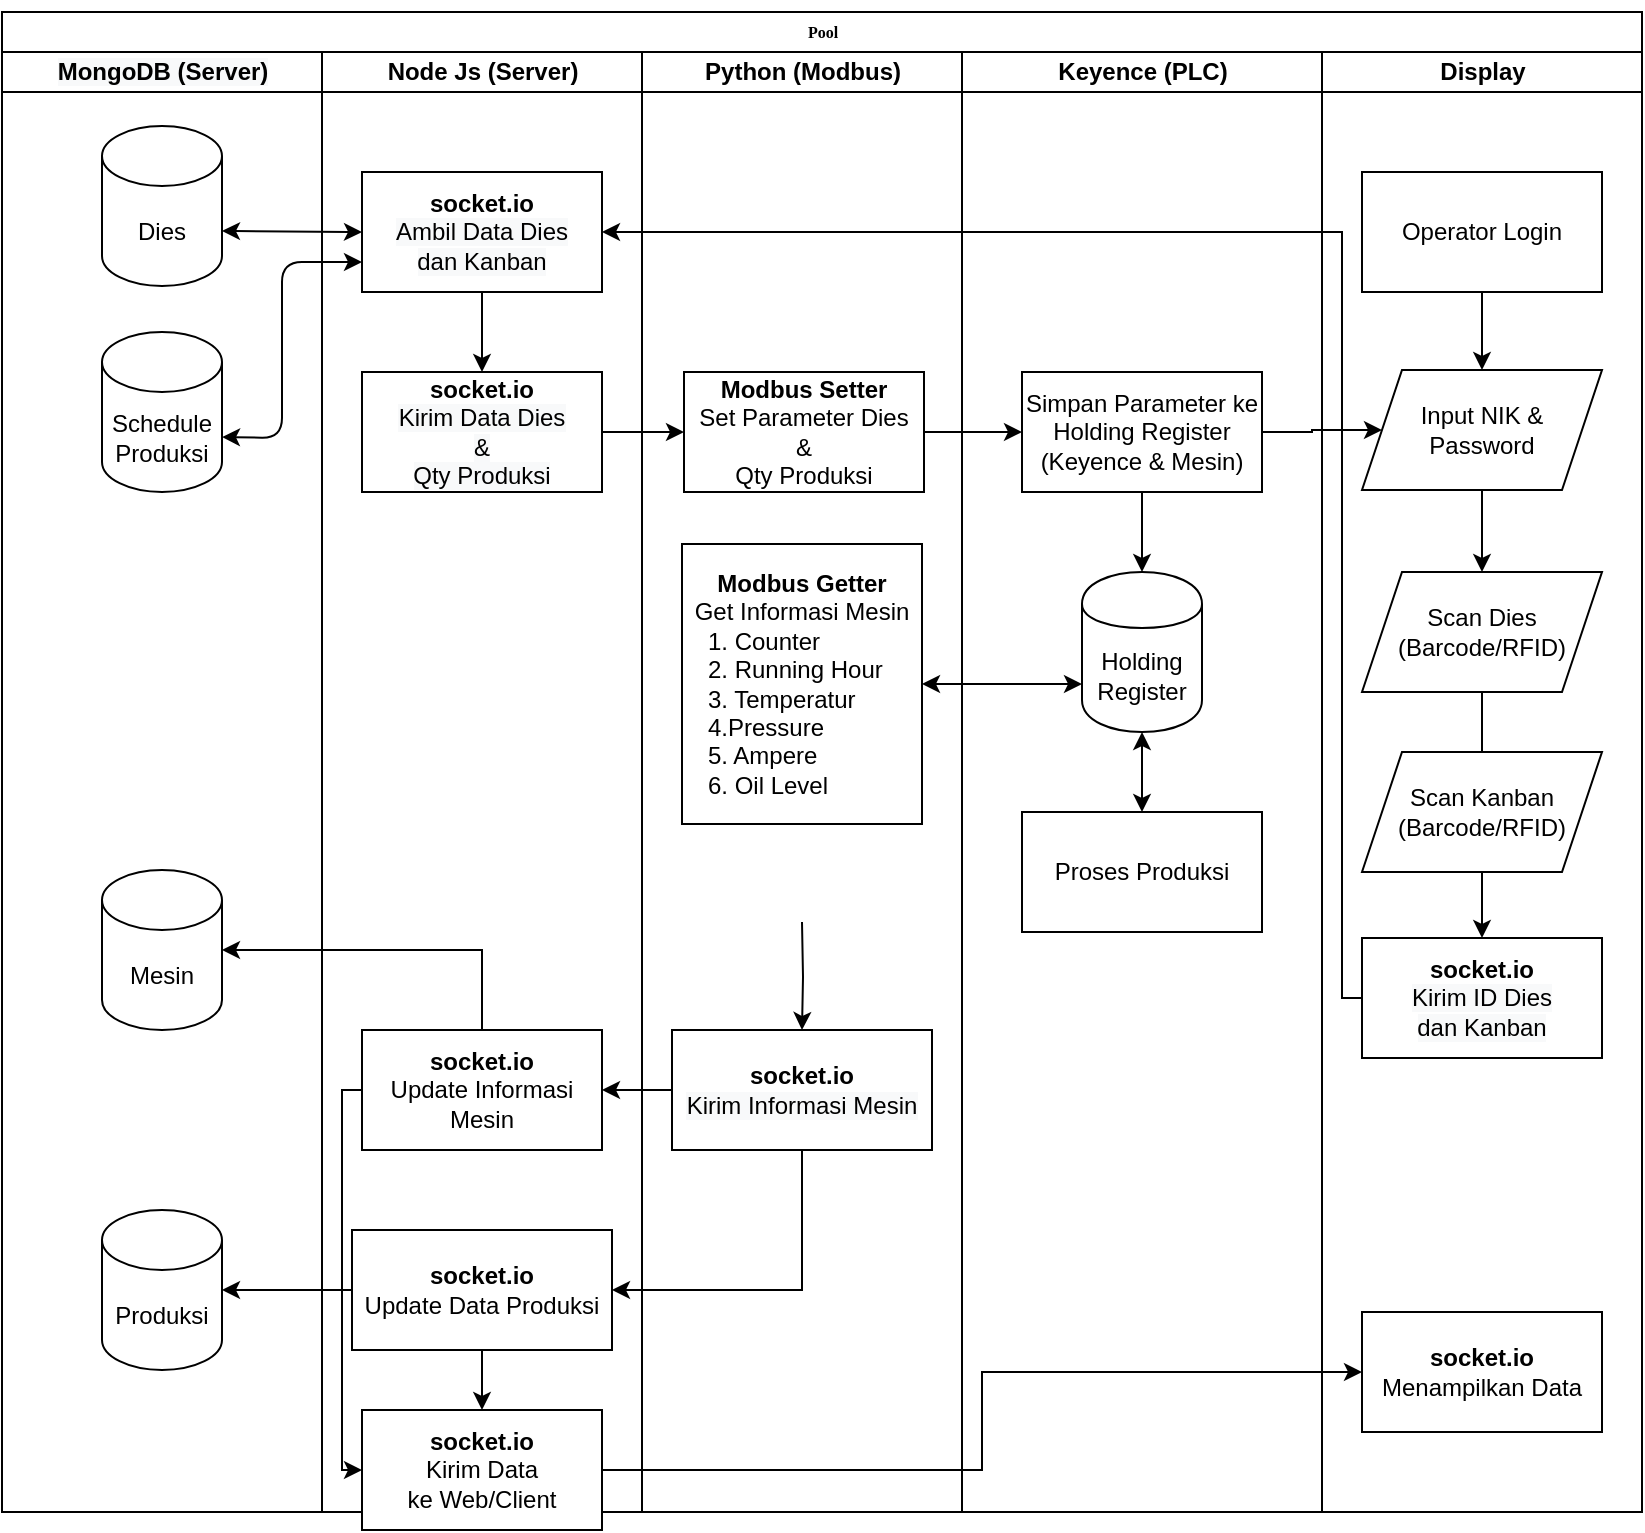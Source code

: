 <mxfile version="14.6.13" type="github">
  <diagram name="Page-1" id="74e2e168-ea6b-b213-b513-2b3c1d86103e">
    <mxGraphModel dx="1021" dy="529" grid="1" gridSize="10" guides="1" tooltips="1" connect="1" arrows="1" fold="1" page="1" pageScale="1" pageWidth="1100" pageHeight="850" background="#ffffff" math="0" shadow="0">
      <root>
        <mxCell id="0" />
        <mxCell id="1" parent="0" />
        <mxCell id="77e6c97f196da883-1" value="Pool" style="swimlane;html=1;childLayout=stackLayout;startSize=20;rounded=0;shadow=0;labelBackgroundColor=none;strokeWidth=1;fontFamily=Verdana;fontSize=8;align=center;" parent="1" vertex="1">
          <mxGeometry x="90" y="30" width="820" height="750" as="geometry" />
        </mxCell>
        <mxCell id="77e6c97f196da883-2" value="&#xa;&#xa;&lt;span style=&quot;color: rgb(0, 0, 0); font-family: helvetica; font-size: 12px; font-style: normal; font-weight: 700; letter-spacing: normal; text-align: center; text-indent: 0px; text-transform: none; word-spacing: 0px; background-color: rgb(248, 249, 250); display: inline; float: none;&quot;&gt;MongoDB (Server)&lt;/span&gt;&#xa;&#xa;" style="swimlane;html=1;startSize=20;" parent="77e6c97f196da883-1" vertex="1">
          <mxGeometry y="20" width="160" height="730" as="geometry" />
        </mxCell>
        <mxCell id="j-q2rKWFq1lKvA7q3Dqb-47" value="Dies" style="shape=cylinder3;whiteSpace=wrap;html=1;boundedLbl=1;backgroundOutline=1;size=15;fillColor=#ffffff;align=center;" vertex="1" parent="77e6c97f196da883-2">
          <mxGeometry x="50" y="37" width="60" height="80" as="geometry" />
        </mxCell>
        <mxCell id="j-q2rKWFq1lKvA7q3Dqb-128" value="Mesin" style="shape=cylinder3;whiteSpace=wrap;html=1;boundedLbl=1;backgroundOutline=1;size=15;fillColor=#ffffff;align=center;" vertex="1" parent="77e6c97f196da883-2">
          <mxGeometry x="50" y="409" width="60" height="80" as="geometry" />
        </mxCell>
        <mxCell id="j-q2rKWFq1lKvA7q3Dqb-129" value="Produksi" style="shape=cylinder3;whiteSpace=wrap;html=1;boundedLbl=1;backgroundOutline=1;size=15;fillColor=#ffffff;align=center;" vertex="1" parent="77e6c97f196da883-2">
          <mxGeometry x="50" y="579" width="60" height="80" as="geometry" />
        </mxCell>
        <mxCell id="j-q2rKWFq1lKvA7q3Dqb-140" value="Schedule Produksi" style="shape=cylinder3;whiteSpace=wrap;html=1;boundedLbl=1;backgroundOutline=1;size=15;fillColor=#ffffff;align=center;" vertex="1" parent="77e6c97f196da883-2">
          <mxGeometry x="50" y="140" width="60" height="80" as="geometry" />
        </mxCell>
        <mxCell id="77e6c97f196da883-6" value="Node Js (Server)" style="swimlane;html=1;startSize=20;" parent="77e6c97f196da883-1" vertex="1">
          <mxGeometry x="160" y="20" width="160" height="730" as="geometry" />
        </mxCell>
        <mxCell id="j-q2rKWFq1lKvA7q3Dqb-64" value="&lt;b&gt;socket.io&lt;/b&gt;&lt;br&gt;&lt;span style=&quot;color: rgb(0 , 0 , 0) ; font-family: &amp;#34;helvetica&amp;#34; ; font-size: 12px ; font-style: normal ; font-weight: 400 ; letter-spacing: normal ; text-align: center ; text-indent: 0px ; text-transform: none ; word-spacing: 0px ; background-color: rgb(248 , 249 , 250) ; display: inline ; float: none&quot;&gt;Ambil Data Dies&lt;br&gt;dan Kanban&lt;br&gt;&lt;/span&gt;" style="rounded=0;whiteSpace=wrap;html=1;fillColor=#ffffff;align=center;" vertex="1" parent="77e6c97f196da883-6">
          <mxGeometry x="20" y="60" width="120" height="60" as="geometry" />
        </mxCell>
        <mxCell id="j-q2rKWFq1lKvA7q3Dqb-134" style="edgeStyle=orthogonalEdgeStyle;rounded=0;orthogonalLoop=1;jettySize=auto;html=1;exitX=0.5;exitY=1;exitDx=0;exitDy=0;" edge="1" parent="77e6c97f196da883-6" source="j-q2rKWFq1lKvA7q3Dqb-86" target="j-q2rKWFq1lKvA7q3Dqb-133">
          <mxGeometry relative="1" as="geometry" />
        </mxCell>
        <mxCell id="j-q2rKWFq1lKvA7q3Dqb-86" value="&lt;b&gt;socket.io&lt;/b&gt;&lt;br&gt;&lt;font face=&quot;helvetica&quot;&gt;Update Data Produksi&lt;/font&gt;" style="rounded=0;whiteSpace=wrap;html=1;fillColor=#ffffff;align=center;" vertex="1" parent="77e6c97f196da883-6">
          <mxGeometry x="15" y="589" width="130" height="60" as="geometry" />
        </mxCell>
        <mxCell id="j-q2rKWFq1lKvA7q3Dqb-135" style="edgeStyle=orthogonalEdgeStyle;rounded=0;orthogonalLoop=1;jettySize=auto;html=1;exitX=0;exitY=0.5;exitDx=0;exitDy=0;entryX=0;entryY=0.5;entryDx=0;entryDy=0;" edge="1" parent="77e6c97f196da883-6" source="j-q2rKWFq1lKvA7q3Dqb-125" target="j-q2rKWFq1lKvA7q3Dqb-133">
          <mxGeometry relative="1" as="geometry">
            <Array as="points">
              <mxPoint x="10" y="519" />
              <mxPoint x="10" y="709" />
            </Array>
          </mxGeometry>
        </mxCell>
        <mxCell id="j-q2rKWFq1lKvA7q3Dqb-125" value="&lt;b&gt;socket.io&lt;/b&gt;&lt;br&gt;&lt;font face=&quot;helvetica&quot;&gt;Update Informasi Mesin&lt;/font&gt;" style="rounded=0;whiteSpace=wrap;html=1;fillColor=#ffffff;align=center;" vertex="1" parent="77e6c97f196da883-6">
          <mxGeometry x="20" y="489" width="120" height="60" as="geometry" />
        </mxCell>
        <mxCell id="j-q2rKWFq1lKvA7q3Dqb-133" value="&lt;b&gt;socket.io&lt;/b&gt;&lt;br&gt;&lt;font face=&quot;helvetica&quot;&gt;Kirim Data&lt;br&gt;ke Web/Client&lt;/font&gt;" style="rounded=0;whiteSpace=wrap;html=1;fillColor=#ffffff;align=center;" vertex="1" parent="77e6c97f196da883-6">
          <mxGeometry x="20" y="679" width="120" height="60" as="geometry" />
        </mxCell>
        <mxCell id="77e6c97f196da883-3" value="Python (Modbus)" style="swimlane;html=1;startSize=20;" parent="77e6c97f196da883-1" vertex="1">
          <mxGeometry x="320" y="20" width="160" height="730" as="geometry" />
        </mxCell>
        <mxCell id="j-q2rKWFq1lKvA7q3Dqb-67" value="&lt;b&gt;Modbus Setter&lt;/b&gt;&lt;br&gt;Set Parameter Dies&lt;br&gt;&amp;amp;&lt;br&gt;Qty Produksi" style="rounded=0;whiteSpace=wrap;html=1;fillColor=#ffffff;align=center;" vertex="1" parent="77e6c97f196da883-3">
          <mxGeometry x="21" y="160" width="120" height="60" as="geometry" />
        </mxCell>
        <mxCell id="j-q2rKWFq1lKvA7q3Dqb-85" style="edgeStyle=orthogonalEdgeStyle;rounded=0;orthogonalLoop=1;jettySize=auto;html=1;exitX=0.5;exitY=1;exitDx=0;exitDy=0;entryX=0.5;entryY=0;entryDx=0;entryDy=0;" edge="1" parent="77e6c97f196da883-3" target="j-q2rKWFq1lKvA7q3Dqb-84">
          <mxGeometry relative="1" as="geometry">
            <mxPoint x="80" y="435" as="sourcePoint" />
          </mxGeometry>
        </mxCell>
        <mxCell id="j-q2rKWFq1lKvA7q3Dqb-79" value="&lt;b&gt;Modbus Getter&lt;/b&gt;&lt;br&gt;Get Informasi Mesin&lt;br&gt;&lt;div style=&quot;text-align: left&quot;&gt;&lt;span&gt;&amp;nbsp; 1. Counter&lt;/span&gt;&lt;/div&gt;&lt;div style=&quot;text-align: left&quot;&gt;&lt;span&gt;&amp;nbsp; 2. Running Hour&lt;/span&gt;&lt;/div&gt;&lt;div style=&quot;text-align: left&quot;&gt;&lt;span&gt;&amp;nbsp; 3. Temperatur&lt;/span&gt;&lt;/div&gt;&lt;div style=&quot;text-align: left&quot;&gt;&lt;span&gt;&amp;nbsp; 4.Pressure&lt;/span&gt;&lt;/div&gt;&lt;div style=&quot;text-align: left&quot;&gt;&lt;span&gt;&amp;nbsp; 5. Ampere&lt;/span&gt;&lt;/div&gt;&lt;div style=&quot;text-align: left&quot;&gt;&lt;span&gt;&amp;nbsp; 6. Oil Level&lt;/span&gt;&lt;/div&gt;" style="rounded=0;whiteSpace=wrap;html=1;fillColor=#ffffff;align=center;" vertex="1" parent="77e6c97f196da883-3">
          <mxGeometry x="20" y="246" width="120" height="140" as="geometry" />
        </mxCell>
        <mxCell id="j-q2rKWFq1lKvA7q3Dqb-84" value="&lt;b&gt;socket.io&lt;/b&gt;&lt;br&gt;&lt;span style=&quot;color: rgb(0 , 0 , 0) ; font-family: &amp;#34;helvetica&amp;#34; ; font-size: 12px ; font-style: normal ; font-weight: 400 ; letter-spacing: normal ; text-align: center ; text-indent: 0px ; text-transform: none ; word-spacing: 0px ; background-color: rgb(248 , 249 , 250) ; display: inline ; float: none&quot;&gt;Kirim Informasi Mesin&lt;/span&gt;" style="rounded=0;whiteSpace=wrap;html=1;fillColor=#ffffff;align=center;" vertex="1" parent="77e6c97f196da883-3">
          <mxGeometry x="15" y="489" width="130" height="60" as="geometry" />
        </mxCell>
        <mxCell id="77e6c97f196da883-4" value="Keyence (PLC)" style="swimlane;html=1;startSize=20;verticalAlign=middle;" parent="77e6c97f196da883-1" vertex="1">
          <mxGeometry x="480" y="20" width="180" height="730" as="geometry" />
        </mxCell>
        <mxCell id="j-q2rKWFq1lKvA7q3Dqb-69" value="Simpan Parameter ke Holding Register (Keyence &amp;amp; Mesin)" style="whiteSpace=wrap;html=1;rounded=0;" vertex="1" parent="77e6c97f196da883-4">
          <mxGeometry x="30" y="160" width="120" height="60" as="geometry" />
        </mxCell>
        <mxCell id="j-q2rKWFq1lKvA7q3Dqb-71" value="Holding Register" style="shape=cylinder;whiteSpace=wrap;html=1;boundedLbl=1;backgroundOutline=1;rounded=0;" vertex="1" parent="77e6c97f196da883-4">
          <mxGeometry x="60" y="260" width="60" height="80" as="geometry" />
        </mxCell>
        <mxCell id="j-q2rKWFq1lKvA7q3Dqb-72" value="" style="edgeStyle=orthogonalEdgeStyle;rounded=0;orthogonalLoop=1;jettySize=auto;html=1;" edge="1" parent="77e6c97f196da883-4" source="j-q2rKWFq1lKvA7q3Dqb-69" target="j-q2rKWFq1lKvA7q3Dqb-71">
          <mxGeometry relative="1" as="geometry" />
        </mxCell>
        <mxCell id="j-q2rKWFq1lKvA7q3Dqb-14" value="Display" style="swimlane;html=1;startSize=20;" vertex="1" parent="77e6c97f196da883-1">
          <mxGeometry x="660" y="20" width="160" height="730" as="geometry" />
        </mxCell>
        <mxCell id="j-q2rKWFq1lKvA7q3Dqb-56" style="edgeStyle=orthogonalEdgeStyle;rounded=0;orthogonalLoop=1;jettySize=auto;html=1;exitX=0.5;exitY=1;exitDx=0;exitDy=0;" edge="1" parent="j-q2rKWFq1lKvA7q3Dqb-14" source="j-q2rKWFq1lKvA7q3Dqb-43" target="j-q2rKWFq1lKvA7q3Dqb-44">
          <mxGeometry relative="1" as="geometry" />
        </mxCell>
        <mxCell id="j-q2rKWFq1lKvA7q3Dqb-43" value="Operator Login" style="rounded=0;whiteSpace=wrap;html=1;fillColor=#ffffff;align=center;" vertex="1" parent="j-q2rKWFq1lKvA7q3Dqb-14">
          <mxGeometry x="20" y="60" width="120" height="60" as="geometry" />
        </mxCell>
        <mxCell id="j-q2rKWFq1lKvA7q3Dqb-44" value="Input NIK &amp;amp; &lt;br&gt;Password" style="shape=parallelogram;perimeter=parallelogramPerimeter;whiteSpace=wrap;html=1;fixedSize=1;fillColor=#ffffff;align=center;" vertex="1" parent="j-q2rKWFq1lKvA7q3Dqb-14">
          <mxGeometry x="20" y="159" width="120" height="60" as="geometry" />
        </mxCell>
        <mxCell id="j-q2rKWFq1lKvA7q3Dqb-61" value="Scan Dies&lt;br&gt;(Barcode/RFID)" style="shape=parallelogram;perimeter=parallelogramPerimeter;whiteSpace=wrap;html=1;fixedSize=1;fillColor=#ffffff;align=center;" vertex="1" parent="j-q2rKWFq1lKvA7q3Dqb-14">
          <mxGeometry x="20" y="260" width="120" height="60" as="geometry" />
        </mxCell>
        <mxCell id="j-q2rKWFq1lKvA7q3Dqb-58" style="edgeStyle=orthogonalEdgeStyle;rounded=0;orthogonalLoop=1;jettySize=auto;html=1;exitX=0.5;exitY=1;exitDx=0;exitDy=0;entryX=0.5;entryY=0;entryDx=0;entryDy=0;" edge="1" parent="j-q2rKWFq1lKvA7q3Dqb-14" source="j-q2rKWFq1lKvA7q3Dqb-61" target="j-q2rKWFq1lKvA7q3Dqb-62">
          <mxGeometry relative="1" as="geometry">
            <mxPoint x="80" y="316" as="sourcePoint" />
            <mxPoint x="80" y="360" as="targetPoint" />
          </mxGeometry>
        </mxCell>
        <mxCell id="j-q2rKWFq1lKvA7q3Dqb-57" style="edgeStyle=orthogonalEdgeStyle;rounded=0;orthogonalLoop=1;jettySize=auto;html=1;exitX=0.5;exitY=1;exitDx=0;exitDy=0;" edge="1" parent="j-q2rKWFq1lKvA7q3Dqb-14" source="j-q2rKWFq1lKvA7q3Dqb-44" target="j-q2rKWFq1lKvA7q3Dqb-61">
          <mxGeometry relative="1" as="geometry">
            <mxPoint x="80" y="256" as="targetPoint" />
          </mxGeometry>
        </mxCell>
        <mxCell id="j-q2rKWFq1lKvA7q3Dqb-62" value="&lt;b&gt;socket.io&lt;/b&gt;&lt;br&gt;&lt;span style=&quot;color: rgb(0 , 0 , 0) ; font-family: &amp;#34;helvetica&amp;#34; ; font-size: 12px ; font-style: normal ; font-weight: 400 ; letter-spacing: normal ; text-align: center ; text-indent: 0px ; text-transform: none ; word-spacing: 0px ; background-color: rgb(248 , 249 , 250) ; display: inline ; float: none&quot;&gt;Kirim ID Dies&lt;br&gt;dan Kanban&lt;br&gt;&lt;/span&gt;" style="rounded=0;whiteSpace=wrap;html=1;fillColor=#ffffff;align=center;" vertex="1" parent="j-q2rKWFq1lKvA7q3Dqb-14">
          <mxGeometry x="20" y="443" width="120" height="60" as="geometry" />
        </mxCell>
        <mxCell id="j-q2rKWFq1lKvA7q3Dqb-136" value="&lt;b&gt;socket.io&lt;/b&gt;&lt;br&gt;&lt;font face=&quot;helvetica&quot;&gt;Menampilkan Data&lt;/font&gt;" style="rounded=0;whiteSpace=wrap;html=1;fillColor=#ffffff;align=center;" vertex="1" parent="j-q2rKWFq1lKvA7q3Dqb-14">
          <mxGeometry x="20" y="630" width="120" height="60" as="geometry" />
        </mxCell>
        <mxCell id="j-q2rKWFq1lKvA7q3Dqb-138" value="Scan Kanban&lt;br&gt;(Barcode/RFID)" style="shape=parallelogram;perimeter=parallelogramPerimeter;whiteSpace=wrap;html=1;fixedSize=1;fillColor=#ffffff;align=center;" vertex="1" parent="j-q2rKWFq1lKvA7q3Dqb-14">
          <mxGeometry x="20" y="350" width="120" height="60" as="geometry" />
        </mxCell>
        <mxCell id="j-q2rKWFq1lKvA7q3Dqb-52" value="" style="endArrow=classic;startArrow=classic;html=1;exitX=1;exitY=0;exitDx=0;exitDy=52.5;exitPerimeter=0;entryX=0;entryY=0.5;entryDx=0;entryDy=0;" edge="1" parent="77e6c97f196da883-1" source="j-q2rKWFq1lKvA7q3Dqb-47" target="j-q2rKWFq1lKvA7q3Dqb-64">
          <mxGeometry width="50" height="50" relative="1" as="geometry">
            <mxPoint x="530" y="390" as="sourcePoint" />
            <mxPoint x="190" y="111" as="targetPoint" />
          </mxGeometry>
        </mxCell>
        <mxCell id="j-q2rKWFq1lKvA7q3Dqb-70" value="" style="edgeStyle=orthogonalEdgeStyle;rounded=0;orthogonalLoop=1;jettySize=auto;html=1;" edge="1" parent="77e6c97f196da883-1" source="j-q2rKWFq1lKvA7q3Dqb-67" target="j-q2rKWFq1lKvA7q3Dqb-69">
          <mxGeometry relative="1" as="geometry" />
        </mxCell>
        <mxCell id="j-q2rKWFq1lKvA7q3Dqb-74" value="" style="edgeStyle=orthogonalEdgeStyle;rounded=0;orthogonalLoop=1;jettySize=auto;html=1;entryX=0;entryY=0.5;entryDx=0;entryDy=0;" edge="1" parent="77e6c97f196da883-1" source="j-q2rKWFq1lKvA7q3Dqb-69" target="j-q2rKWFq1lKvA7q3Dqb-44">
          <mxGeometry relative="1" as="geometry">
            <mxPoint x="710" y="210" as="targetPoint" />
          </mxGeometry>
        </mxCell>
        <mxCell id="j-q2rKWFq1lKvA7q3Dqb-80" value="" style="endArrow=classic;startArrow=classic;html=1;entryX=0;entryY=0.7;entryDx=0;entryDy=0;exitX=1;exitY=0.5;exitDx=0;exitDy=0;" edge="1" parent="77e6c97f196da883-1" source="j-q2rKWFq1lKvA7q3Dqb-79" target="j-q2rKWFq1lKvA7q3Dqb-71">
          <mxGeometry width="50" height="50" relative="1" as="geometry">
            <mxPoint x="460" y="330" as="sourcePoint" />
            <mxPoint x="510" y="329" as="targetPoint" />
          </mxGeometry>
        </mxCell>
        <mxCell id="j-q2rKWFq1lKvA7q3Dqb-126" style="edgeStyle=orthogonalEdgeStyle;rounded=0;orthogonalLoop=1;jettySize=auto;html=1;exitX=0;exitY=0.5;exitDx=0;exitDy=0;entryX=1;entryY=0.5;entryDx=0;entryDy=0;" edge="1" parent="77e6c97f196da883-1" source="j-q2rKWFq1lKvA7q3Dqb-84" target="j-q2rKWFq1lKvA7q3Dqb-125">
          <mxGeometry relative="1" as="geometry" />
        </mxCell>
        <mxCell id="j-q2rKWFq1lKvA7q3Dqb-127" style="edgeStyle=orthogonalEdgeStyle;rounded=0;orthogonalLoop=1;jettySize=auto;html=1;exitX=0.5;exitY=1;exitDx=0;exitDy=0;entryX=1;entryY=0.5;entryDx=0;entryDy=0;" edge="1" parent="77e6c97f196da883-1" source="j-q2rKWFq1lKvA7q3Dqb-84" target="j-q2rKWFq1lKvA7q3Dqb-86">
          <mxGeometry relative="1" as="geometry" />
        </mxCell>
        <mxCell id="j-q2rKWFq1lKvA7q3Dqb-131" style="edgeStyle=orthogonalEdgeStyle;rounded=0;orthogonalLoop=1;jettySize=auto;html=1;exitX=0.5;exitY=0;exitDx=0;exitDy=0;" edge="1" parent="77e6c97f196da883-1" source="j-q2rKWFq1lKvA7q3Dqb-125" target="j-q2rKWFq1lKvA7q3Dqb-128">
          <mxGeometry relative="1" as="geometry" />
        </mxCell>
        <mxCell id="j-q2rKWFq1lKvA7q3Dqb-132" style="edgeStyle=orthogonalEdgeStyle;rounded=0;orthogonalLoop=1;jettySize=auto;html=1;exitX=0;exitY=0.5;exitDx=0;exitDy=0;entryX=1;entryY=0.5;entryDx=0;entryDy=0;entryPerimeter=0;" edge="1" parent="77e6c97f196da883-1" source="j-q2rKWFq1lKvA7q3Dqb-86" target="j-q2rKWFq1lKvA7q3Dqb-129">
          <mxGeometry relative="1" as="geometry" />
        </mxCell>
        <mxCell id="j-q2rKWFq1lKvA7q3Dqb-137" style="edgeStyle=orthogonalEdgeStyle;rounded=0;orthogonalLoop=1;jettySize=auto;html=1;exitX=1;exitY=0.5;exitDx=0;exitDy=0;" edge="1" parent="77e6c97f196da883-1" source="j-q2rKWFq1lKvA7q3Dqb-133" target="j-q2rKWFq1lKvA7q3Dqb-136">
          <mxGeometry relative="1" as="geometry" />
        </mxCell>
        <mxCell id="j-q2rKWFq1lKvA7q3Dqb-139" style="edgeStyle=orthogonalEdgeStyle;rounded=0;orthogonalLoop=1;jettySize=auto;html=1;exitX=0;exitY=0.5;exitDx=0;exitDy=0;entryX=1;entryY=0.5;entryDx=0;entryDy=0;" edge="1" parent="77e6c97f196da883-1" source="j-q2rKWFq1lKvA7q3Dqb-62" target="j-q2rKWFq1lKvA7q3Dqb-64">
          <mxGeometry relative="1" as="geometry">
            <mxPoint x="360" y="150" as="targetPoint" />
            <Array as="points">
              <mxPoint x="670" y="493" />
              <mxPoint x="670" y="110" />
            </Array>
          </mxGeometry>
        </mxCell>
        <mxCell id="j-q2rKWFq1lKvA7q3Dqb-141" value="" style="endArrow=classic;startArrow=classic;html=1;exitX=1;exitY=0;exitDx=0;exitDy=52.5;exitPerimeter=0;entryX=0;entryY=0.75;entryDx=0;entryDy=0;" edge="1" parent="77e6c97f196da883-1" source="j-q2rKWFq1lKvA7q3Dqb-140" target="j-q2rKWFq1lKvA7q3Dqb-64">
          <mxGeometry width="50" height="50" relative="1" as="geometry">
            <mxPoint x="120" y="119.5" as="sourcePoint" />
            <mxPoint x="190" y="120" as="targetPoint" />
            <Array as="points">
              <mxPoint x="140" y="213" />
              <mxPoint x="140" y="125" />
            </Array>
          </mxGeometry>
        </mxCell>
        <mxCell id="j-q2rKWFq1lKvA7q3Dqb-68" style="edgeStyle=orthogonalEdgeStyle;rounded=0;orthogonalLoop=1;jettySize=auto;html=1;exitX=1;exitY=0.5;exitDx=0;exitDy=0;entryX=0;entryY=0.5;entryDx=0;entryDy=0;" edge="1" parent="1" source="j-q2rKWFq1lKvA7q3Dqb-65" target="j-q2rKWFq1lKvA7q3Dqb-67">
          <mxGeometry relative="1" as="geometry" />
        </mxCell>
        <mxCell id="j-q2rKWFq1lKvA7q3Dqb-65" value="&lt;b&gt;socket.io&lt;/b&gt;&lt;br&gt;&lt;span style=&quot;color: rgb(0 , 0 , 0) ; font-family: &amp;#34;helvetica&amp;#34; ; font-size: 12px ; font-style: normal ; font-weight: 400 ; letter-spacing: normal ; text-align: center ; text-indent: 0px ; text-transform: none ; word-spacing: 0px ; background-color: rgb(248 , 249 , 250) ; display: inline ; float: none&quot;&gt;Kirim Data Dies&lt;br&gt;&amp;amp;&lt;br&gt;Qty Produksi&lt;br&gt;&lt;/span&gt;" style="rounded=0;whiteSpace=wrap;html=1;fillColor=#ffffff;align=center;" vertex="1" parent="1">
          <mxGeometry x="270" y="210" width="120" height="60" as="geometry" />
        </mxCell>
        <mxCell id="j-q2rKWFq1lKvA7q3Dqb-66" style="edgeStyle=orthogonalEdgeStyle;rounded=0;orthogonalLoop=1;jettySize=auto;html=1;exitX=0.5;exitY=1;exitDx=0;exitDy=0;" edge="1" parent="1" source="j-q2rKWFq1lKvA7q3Dqb-64" target="j-q2rKWFq1lKvA7q3Dqb-65">
          <mxGeometry relative="1" as="geometry" />
        </mxCell>
        <mxCell id="j-q2rKWFq1lKvA7q3Dqb-76" value="Proses Produksi" style="whiteSpace=wrap;html=1;rounded=0;" vertex="1" parent="1">
          <mxGeometry x="600" y="430" width="120" height="60" as="geometry" />
        </mxCell>
        <mxCell id="j-q2rKWFq1lKvA7q3Dqb-78" value="" style="endArrow=classic;startArrow=classic;html=1;entryX=0.5;entryY=1;entryDx=0;entryDy=0;exitX=0.5;exitY=0;exitDx=0;exitDy=0;" edge="1" parent="1" source="j-q2rKWFq1lKvA7q3Dqb-76">
          <mxGeometry width="50" height="50" relative="1" as="geometry">
            <mxPoint x="450" y="420" as="sourcePoint" />
            <mxPoint x="660" y="390" as="targetPoint" />
          </mxGeometry>
        </mxCell>
      </root>
    </mxGraphModel>
  </diagram>
</mxfile>
